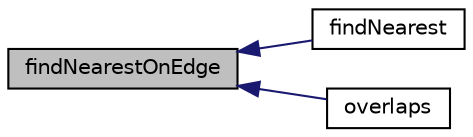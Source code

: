 digraph "findNearestOnEdge"
{
  bgcolor="transparent";
  edge [fontname="Helvetica",fontsize="10",labelfontname="Helvetica",labelfontsize="10"];
  node [fontname="Helvetica",fontsize="10",shape=record];
  rankdir="LR";
  Node308 [label="findNearestOnEdge",height=0.2,width=0.4,color="black", fillcolor="grey75", style="filled", fontcolor="black"];
  Node308 -> Node309 [dir="back",color="midnightblue",fontsize="10",style="solid",fontname="Helvetica"];
  Node309 [label="findNearest",height=0.2,width=0.4,color="black",URL="$a26345.html#a367d8346a1c67ea1fa13919e05b9bda8",tooltip="Calculate nearest point on surface. "];
  Node308 -> Node310 [dir="back",color="midnightblue",fontsize="10",style="solid",fontname="Helvetica"];
  Node310 [label="overlaps",height=0.2,width=0.4,color="black",URL="$a26345.html#a08f2ea4b6bed9e040b0e13009dfcc7b3",tooltip="Does any part of the surface overlap the supplied bound box? "];
}
